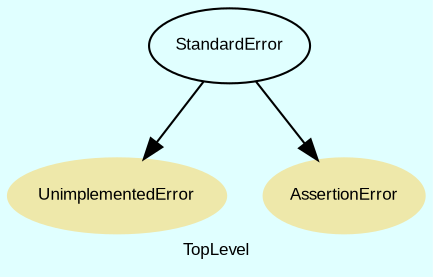 digraph TopLevel {
    compound = true
    bgcolor = lightcyan1
    fontname = Arial
    fontsize = 8
    label = "TopLevel"
    node [
        fontname = Arial,
        fontsize = 8,
        color = black
    ]

    UnimplementedError [
        fontcolor = black,
        URL = "classes/UnimplementedError.html",
        shape = ellipse,
        color = palegoldenrod,
        style = filled,
        label = "UnimplementedError"
    ]

    AssertionError [
        fontcolor = black,
        URL = "classes/AssertionError.html",
        shape = ellipse,
        color = palegoldenrod,
        style = filled,
        label = "AssertionError"
    ]

    StandardError [
        URL = "classes/StandardError.html",
        label = "StandardError"
    ]

    StandardError -> UnimplementedError [

    ]

    StandardError -> AssertionError [

    ]

}

